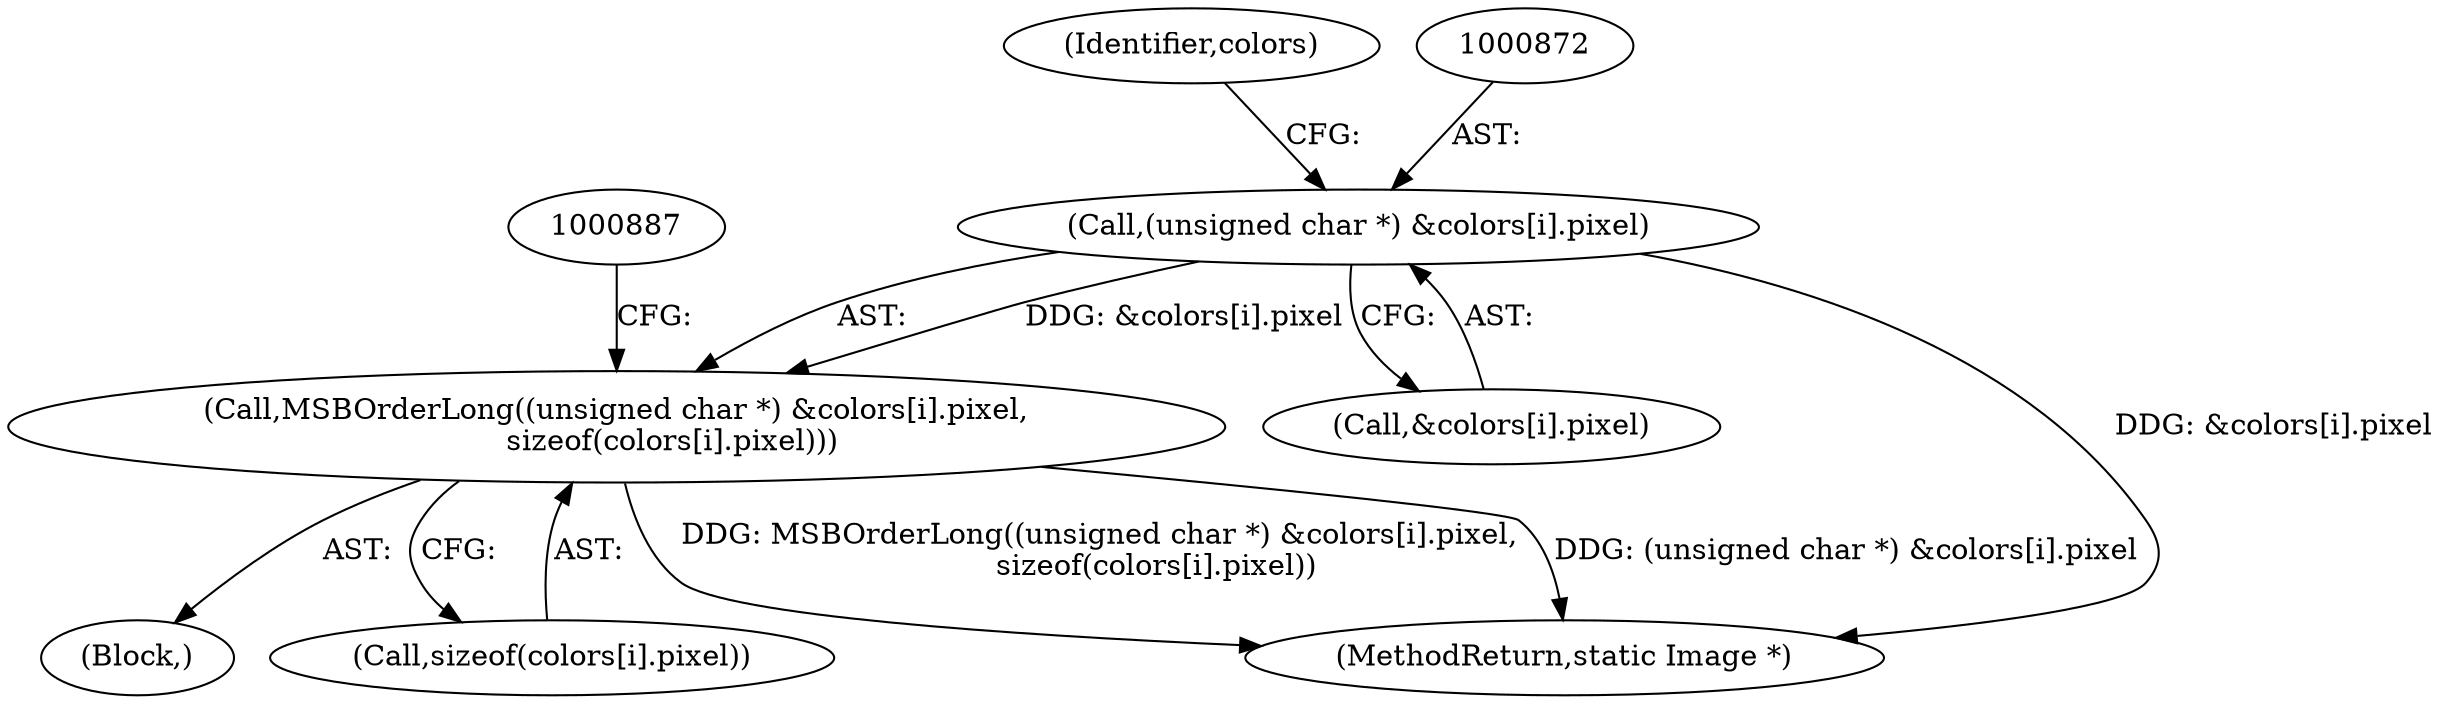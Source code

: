 digraph "0_ImageMagick6_f663dfb8431c97d95682a2b533cca1c8233d21b4@array" {
"1000871" [label="(Call,(unsigned char *) &colors[i].pixel)"];
"1000870" [label="(Call,MSBOrderLong((unsigned char *) &colors[i].pixel,\n            sizeof(colors[i].pixel)))"];
"1000882" [label="(Identifier,colors)"];
"1000873" [label="(Call,&colors[i].pixel)"];
"1000870" [label="(Call,MSBOrderLong((unsigned char *) &colors[i].pixel,\n            sizeof(colors[i].pixel)))"];
"1000869" [label="(Block,)"];
"1000879" [label="(Call,sizeof(colors[i].pixel))"];
"1000871" [label="(Call,(unsigned char *) &colors[i].pixel)"];
"1001840" [label="(MethodReturn,static Image *)"];
"1000871" -> "1000870"  [label="AST: "];
"1000871" -> "1000873"  [label="CFG: "];
"1000872" -> "1000871"  [label="AST: "];
"1000873" -> "1000871"  [label="AST: "];
"1000882" -> "1000871"  [label="CFG: "];
"1000871" -> "1001840"  [label="DDG: &colors[i].pixel"];
"1000871" -> "1000870"  [label="DDG: &colors[i].pixel"];
"1000870" -> "1000869"  [label="AST: "];
"1000870" -> "1000879"  [label="CFG: "];
"1000879" -> "1000870"  [label="AST: "];
"1000887" -> "1000870"  [label="CFG: "];
"1000870" -> "1001840"  [label="DDG: MSBOrderLong((unsigned char *) &colors[i].pixel,\n            sizeof(colors[i].pixel))"];
"1000870" -> "1001840"  [label="DDG: (unsigned char *) &colors[i].pixel"];
}
